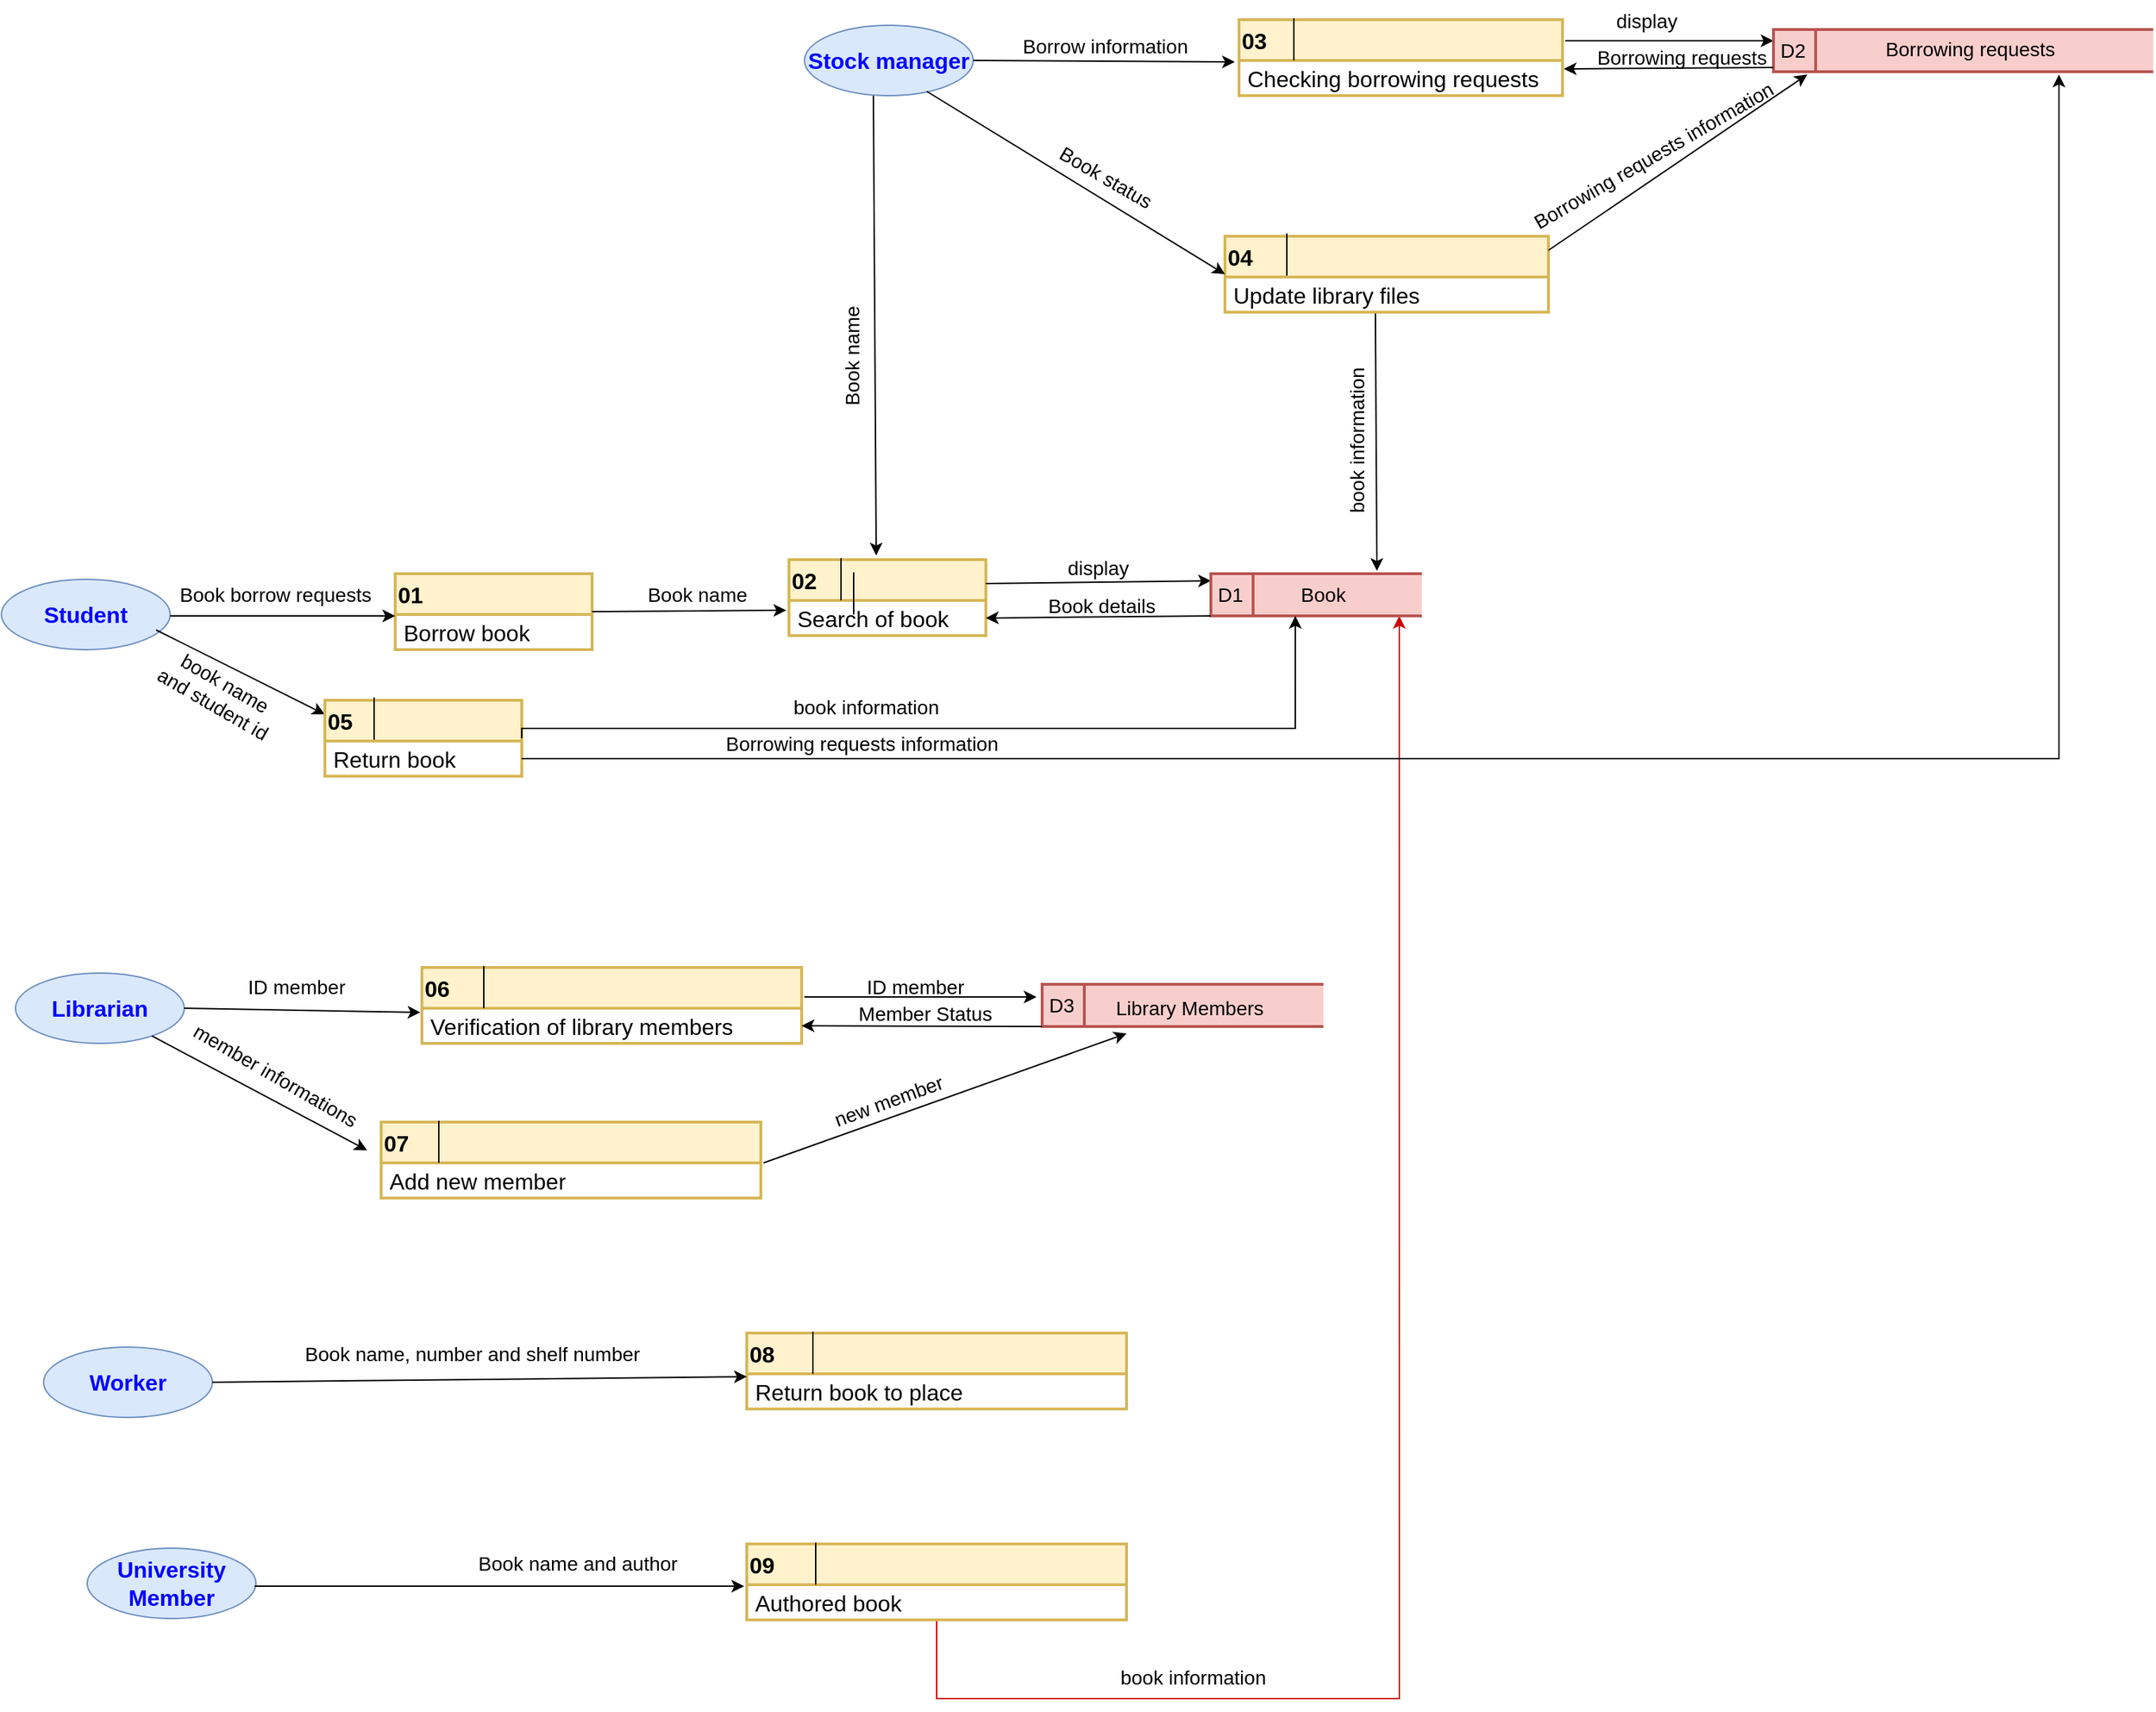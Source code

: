 <mxfile version="20.5.0" type="github">
  <diagram id="XyeKN5yPTKEU7CAuoB9q" name="Page-1">
    <mxGraphModel dx="1038" dy="1636" grid="1" gridSize="10" guides="1" tooltips="1" connect="1" arrows="1" fold="1" page="1" pageScale="1" pageWidth="850" pageHeight="1100" math="0" shadow="0">
      <root>
        <mxCell id="0" />
        <mxCell id="1" parent="0" />
        <mxCell id="4pyHOXLh5STAHHVh2ZcR-1" value="" style="endArrow=classic;html=1;rounded=0;fontSize=14;fontColor=#000000;exitX=0.5;exitY=1;exitDx=0;exitDy=0;entryX=0.893;entryY=1;entryDx=0;entryDy=0;entryPerimeter=0;edgeStyle=orthogonalEdgeStyle;strokeColor=#CC0000;" edge="1" parent="1" source="4pyHOXLh5STAHHVh2ZcR-69" target="4pyHOXLh5STAHHVh2ZcR-21">
          <mxGeometry width="50" height="50" relative="1" as="geometry">
            <mxPoint x="780" y="910" as="sourcePoint" />
            <mxPoint x="830" y="860" as="targetPoint" />
            <Array as="points">
              <mxPoint x="685" y="880" />
              <mxPoint x="1014" y="880" />
            </Array>
          </mxGeometry>
        </mxCell>
        <mxCell id="4pyHOXLh5STAHHVh2ZcR-2" value="&lt;b&gt;&lt;font style=&quot;font-size: 16px;&quot; color=&quot;#0000FF&quot;&gt;Student&lt;/font&gt;&lt;/b&gt;" style="ellipse;whiteSpace=wrap;html=1;fillColor=#dae8fc;strokeColor=#6c8ebf;" vertex="1" parent="1">
          <mxGeometry x="20" y="84" width="120" height="50" as="geometry" />
        </mxCell>
        <mxCell id="4pyHOXLh5STAHHVh2ZcR-3" value="&lt;b&gt;&lt;font style=&quot;font-size: 16px;&quot; color=&quot;#0000FF&quot;&gt;Stock manager&lt;/font&gt;&lt;/b&gt;" style="ellipse;whiteSpace=wrap;html=1;fillColor=#dae8fc;strokeColor=#6c8ebf;" vertex="1" parent="1">
          <mxGeometry x="591" y="-310" width="120" height="50" as="geometry" />
        </mxCell>
        <mxCell id="4pyHOXLh5STAHHVh2ZcR-4" value="&lt;b&gt;&lt;font style=&quot;font-size: 16px;&quot; color=&quot;#0000FF&quot;&gt;University Member&lt;/font&gt;&lt;/b&gt;" style="ellipse;whiteSpace=wrap;html=1;fillColor=#dae8fc;strokeColor=#6c8ebf;" vertex="1" parent="1">
          <mxGeometry x="81" y="773" width="120" height="50" as="geometry" />
        </mxCell>
        <mxCell id="4pyHOXLh5STAHHVh2ZcR-5" value="&lt;b&gt;&lt;font style=&quot;font-size: 16px;&quot; color=&quot;#0000FF&quot;&gt;Librarian&lt;/font&gt;&lt;/b&gt;" style="ellipse;whiteSpace=wrap;html=1;fillColor=#dae8fc;strokeColor=#6c8ebf;" vertex="1" parent="1">
          <mxGeometry x="30" y="364" width="120" height="50" as="geometry" />
        </mxCell>
        <mxCell id="4pyHOXLh5STAHHVh2ZcR-6" value="&lt;b&gt;&lt;font style=&quot;font-size: 16px;&quot; color=&quot;#0000FF&quot;&gt;Worker&lt;br&gt;&lt;/font&gt;&lt;/b&gt;" style="ellipse;whiteSpace=wrap;html=1;fillColor=#dae8fc;strokeColor=#6c8ebf;" vertex="1" parent="1">
          <mxGeometry x="50" y="630" width="120" height="50" as="geometry" />
        </mxCell>
        <mxCell id="4pyHOXLh5STAHHVh2ZcR-7" value="&lt;div align=&quot;left&quot;&gt;01&lt;/div&gt;" style="swimlane;fontStyle=1;align=left;verticalAlign=middle;childLayout=stackLayout;horizontal=1;startSize=29;horizontalStack=0;resizeParent=1;resizeParentMax=0;resizeLast=0;collapsible=0;marginBottom=0;html=1;fontSize=16;strokeWidth=2;fillColor=#fff2cc;strokeColor=#d6b656;" vertex="1" parent="1">
          <mxGeometry x="300" y="80" width="140" height="54" as="geometry" />
        </mxCell>
        <mxCell id="4pyHOXLh5STAHHVh2ZcR-8" value="&lt;div&gt;&lt;font color=&quot;#000000&quot;&gt;Borrow book&lt;/font&gt;&lt;/div&gt;" style="text;html=1;strokeColor=none;fillColor=none;align=left;verticalAlign=middle;spacingLeft=4;spacingRight=4;overflow=hidden;rotatable=0;points=[[0,0.5],[1,0.5]];portConstraint=eastwest;fontSize=16;fontColor=#0000FF;" vertex="1" parent="4pyHOXLh5STAHHVh2ZcR-7">
          <mxGeometry y="29" width="140" height="25" as="geometry" />
        </mxCell>
        <mxCell id="4pyHOXLh5STAHHVh2ZcR-9" value="" style="endArrow=classic;html=1;rounded=0;fontSize=16;fontColor=#0000FF;" edge="1" parent="1">
          <mxGeometry width="50" height="50" relative="1" as="geometry">
            <mxPoint x="140" y="110" as="sourcePoint" />
            <mxPoint x="300" y="110" as="targetPoint" />
          </mxGeometry>
        </mxCell>
        <mxCell id="4pyHOXLh5STAHHVh2ZcR-10" value="Book borrow requests" style="text;html=1;strokeColor=none;fillColor=none;align=center;verticalAlign=middle;whiteSpace=wrap;rounded=0;strokeWidth=2;fontSize=14;fontColor=#000000;" vertex="1" parent="1">
          <mxGeometry x="130" y="80" width="170" height="30" as="geometry" />
        </mxCell>
        <mxCell id="4pyHOXLh5STAHHVh2ZcR-11" value="" style="endArrow=classic;html=1;rounded=0;fontSize=14;fontColor=#000000;" edge="1" parent="1">
          <mxGeometry width="50" height="50" relative="1" as="geometry">
            <mxPoint x="130" y="120" as="sourcePoint" />
            <mxPoint x="250" y="180" as="targetPoint" />
          </mxGeometry>
        </mxCell>
        <mxCell id="4pyHOXLh5STAHHVh2ZcR-12" value="&lt;div align=&quot;left&quot;&gt;05&lt;/div&gt;" style="swimlane;fontStyle=1;align=left;verticalAlign=middle;childLayout=stackLayout;horizontal=1;startSize=29;horizontalStack=0;resizeParent=1;resizeParentMax=0;resizeLast=0;collapsible=0;marginBottom=0;html=1;fontSize=16;strokeWidth=2;fillColor=#fff2cc;strokeColor=#d6b656;" vertex="1" parent="1">
          <mxGeometry x="250" y="170" width="140" height="54" as="geometry" />
        </mxCell>
        <mxCell id="4pyHOXLh5STAHHVh2ZcR-13" value="&lt;div&gt;&lt;font color=&quot;#000000&quot;&gt;Return book&lt;/font&gt;&lt;/div&gt;" style="text;html=1;strokeColor=none;fillColor=none;align=left;verticalAlign=middle;spacingLeft=4;spacingRight=4;overflow=hidden;rotatable=0;points=[[0,0.5],[1,0.5]];portConstraint=eastwest;fontSize=16;fontColor=#0000FF;" vertex="1" parent="4pyHOXLh5STAHHVh2ZcR-12">
          <mxGeometry y="29" width="140" height="25" as="geometry" />
        </mxCell>
        <mxCell id="4pyHOXLh5STAHHVh2ZcR-14" value="&lt;div align=&quot;left&quot;&gt;02&lt;/div&gt;" style="swimlane;fontStyle=1;align=left;verticalAlign=middle;childLayout=stackLayout;horizontal=1;startSize=29;horizontalStack=0;resizeParent=1;resizeParentMax=0;resizeLast=0;collapsible=0;marginBottom=0;html=1;fontSize=16;strokeWidth=2;fillColor=#fff2cc;strokeColor=#d6b656;" vertex="1" parent="1">
          <mxGeometry x="580" y="70" width="140" height="54" as="geometry" />
        </mxCell>
        <mxCell id="4pyHOXLh5STAHHVh2ZcR-15" value="&lt;div&gt;&lt;font color=&quot;#000000&quot;&gt;Search of book&lt;/font&gt;&lt;/div&gt;" style="text;html=1;strokeColor=none;fillColor=none;align=left;verticalAlign=middle;spacingLeft=4;spacingRight=4;overflow=hidden;rotatable=0;points=[[0,0.5],[1,0.5]];portConstraint=eastwest;fontSize=16;fontColor=#0000FF;" vertex="1" parent="4pyHOXLh5STAHHVh2ZcR-14">
          <mxGeometry y="29" width="140" height="25" as="geometry" />
        </mxCell>
        <mxCell id="4pyHOXLh5STAHHVh2ZcR-16" value="" style="endArrow=classic;html=1;rounded=0;fontSize=14;fontColor=#000000;entryX=-0.014;entryY=0.28;entryDx=0;entryDy=0;exitX=1;exitY=0.5;exitDx=0;exitDy=0;entryPerimeter=0;" edge="1" parent="1" source="4pyHOXLh5STAHHVh2ZcR-7" target="4pyHOXLh5STAHHVh2ZcR-15">
          <mxGeometry width="50" height="50" relative="1" as="geometry">
            <mxPoint x="440" y="120" as="sourcePoint" />
            <mxPoint x="490" y="70" as="targetPoint" />
          </mxGeometry>
        </mxCell>
        <mxCell id="4pyHOXLh5STAHHVh2ZcR-17" value="Book name" style="text;html=1;strokeColor=none;fillColor=none;align=center;verticalAlign=middle;whiteSpace=wrap;rounded=0;strokeWidth=2;fontSize=14;fontColor=#000000;" vertex="1" parent="1">
          <mxGeometry x="470" y="80" width="90" height="30" as="geometry" />
        </mxCell>
        <mxCell id="4pyHOXLh5STAHHVh2ZcR-18" value="" style="endArrow=classic;html=1;rounded=0;fontSize=14;fontColor=#000000;entryX=0.443;entryY=-0.056;entryDx=0;entryDy=0;entryPerimeter=0;" edge="1" parent="1" target="4pyHOXLh5STAHHVh2ZcR-14">
          <mxGeometry width="50" height="50" relative="1" as="geometry">
            <mxPoint x="640" y="-260" as="sourcePoint" />
            <mxPoint x="480" y="-20" as="targetPoint" />
          </mxGeometry>
        </mxCell>
        <mxCell id="4pyHOXLh5STAHHVh2ZcR-19" value="" style="endArrow=classic;html=1;rounded=0;fontSize=14;fontColor=#000000;entryX=0;entryY=0.5;entryDx=0;entryDy=0;exitX=1;exitY=0.5;exitDx=0;exitDy=0;" edge="1" parent="1">
          <mxGeometry width="50" height="50" relative="1" as="geometry">
            <mxPoint x="720" y="87" as="sourcePoint" />
            <mxPoint x="880" y="85" as="targetPoint" />
          </mxGeometry>
        </mxCell>
        <mxCell id="4pyHOXLh5STAHHVh2ZcR-20" value="Book name" style="text;html=1;strokeColor=none;fillColor=none;align=center;verticalAlign=middle;whiteSpace=wrap;rounded=0;strokeWidth=2;fontSize=14;fontColor=#000000;rotation=-90;" vertex="1" parent="1">
          <mxGeometry x="580" y="-90" width="90" height="30" as="geometry" />
        </mxCell>
        <mxCell id="4pyHOXLh5STAHHVh2ZcR-21" value="D1" style="html=1;dashed=0;whitespace=wrap;shape=mxgraph.dfd.dataStoreID;align=left;spacingLeft=3;points=[[0,0],[0.5,0],[1,0],[0,0.5],[1,0.5],[0,1],[0.5,1],[1,1]];strokeWidth=2;fontSize=14;fillColor=#f8cecc;strokeColor=#b85450;" vertex="1" parent="1">
          <mxGeometry x="880" y="80" width="150" height="30" as="geometry" />
        </mxCell>
        <mxCell id="4pyHOXLh5STAHHVh2ZcR-22" value="Book" style="text;html=1;strokeColor=none;fillColor=none;align=center;verticalAlign=middle;whiteSpace=wrap;rounded=0;strokeWidth=2;fontSize=14;fontColor=#000000;" vertex="1" parent="1">
          <mxGeometry x="930" y="80" width="60" height="30" as="geometry" />
        </mxCell>
        <mxCell id="4pyHOXLh5STAHHVh2ZcR-23" value="display" style="text;html=1;strokeColor=none;fillColor=none;align=center;verticalAlign=middle;whiteSpace=wrap;rounded=0;strokeWidth=2;fontSize=14;fontColor=#000000;" vertex="1" parent="1">
          <mxGeometry x="770" y="61" width="60" height="30" as="geometry" />
        </mxCell>
        <mxCell id="4pyHOXLh5STAHHVh2ZcR-24" value="book name and student id" style="text;html=1;strokeColor=none;fillColor=none;align=center;verticalAlign=middle;whiteSpace=wrap;rounded=0;strokeWidth=2;fontSize=14;fontColor=#000000;rotation=30;" vertex="1" parent="1">
          <mxGeometry x="130" y="150" width="90" height="30" as="geometry" />
        </mxCell>
        <mxCell id="4pyHOXLh5STAHHVh2ZcR-25" value="&lt;div align=&quot;left&quot;&gt;03&lt;/div&gt;" style="swimlane;fontStyle=1;align=left;verticalAlign=middle;childLayout=stackLayout;horizontal=1;startSize=29;horizontalStack=0;resizeParent=1;resizeParentMax=0;resizeLast=0;collapsible=0;marginBottom=0;html=1;fontSize=16;strokeWidth=2;fillColor=#fff2cc;strokeColor=#d6b656;" vertex="1" parent="1">
          <mxGeometry x="900" y="-314" width="230" height="54" as="geometry" />
        </mxCell>
        <mxCell id="4pyHOXLh5STAHHVh2ZcR-26" value="&lt;font color=&quot;#000000&quot;&gt;Checking borrowing requests&lt;/font&gt;" style="text;html=1;strokeColor=none;fillColor=none;align=left;verticalAlign=middle;spacingLeft=4;spacingRight=4;overflow=hidden;rotatable=0;points=[[0,0.5],[1,0.5]];portConstraint=eastwest;fontSize=16;fontColor=#0000FF;" vertex="1" parent="4pyHOXLh5STAHHVh2ZcR-25">
          <mxGeometry y="29" width="230" height="25" as="geometry" />
        </mxCell>
        <mxCell id="4pyHOXLh5STAHHVh2ZcR-74" value="" style="endArrow=none;html=1;rounded=0;" edge="1" parent="4pyHOXLh5STAHHVh2ZcR-25">
          <mxGeometry width="50" height="50" relative="1" as="geometry">
            <mxPoint x="39" y="29" as="sourcePoint" />
            <mxPoint x="39" y="-1" as="targetPoint" />
          </mxGeometry>
        </mxCell>
        <mxCell id="4pyHOXLh5STAHHVh2ZcR-27" value="" style="endArrow=classic;html=1;rounded=0;fontSize=14;fontColor=#000000;entryX=-0.013;entryY=0.04;entryDx=0;entryDy=0;exitX=1;exitY=0.5;exitDx=0;exitDy=0;entryPerimeter=0;" edge="1" parent="1" source="4pyHOXLh5STAHHVh2ZcR-3" target="4pyHOXLh5STAHHVh2ZcR-26">
          <mxGeometry width="50" height="50" relative="1" as="geometry">
            <mxPoint x="790" y="-240" as="sourcePoint" />
            <mxPoint x="840" y="-290" as="targetPoint" />
          </mxGeometry>
        </mxCell>
        <mxCell id="4pyHOXLh5STAHHVh2ZcR-28" value="Borrow information" style="text;html=1;strokeColor=none;fillColor=none;align=center;verticalAlign=middle;whiteSpace=wrap;rounded=0;strokeWidth=2;fontSize=14;fontColor=#000000;" vertex="1" parent="1">
          <mxGeometry x="720" y="-310" width="170" height="30" as="geometry" />
        </mxCell>
        <mxCell id="4pyHOXLh5STAHHVh2ZcR-29" value="" style="endArrow=classic;html=1;fontFamily=Helvetica;fontSize=14;fontColor=#000000;align=center;strokeColor=default;" edge="1" parent="1">
          <mxGeometry width="50" height="50" relative="1" as="geometry">
            <mxPoint x="1132.07" y="-299" as="sourcePoint" />
            <mxPoint x="1280" y="-299" as="targetPoint" />
          </mxGeometry>
        </mxCell>
        <mxCell id="4pyHOXLh5STAHHVh2ZcR-30" value="display" style="text;html=1;strokeColor=none;fillColor=none;align=center;verticalAlign=middle;whiteSpace=wrap;rounded=0;strokeWidth=2;fontSize=14;fontColor=#000000;" vertex="1" parent="1">
          <mxGeometry x="1160" y="-328" width="60" height="30" as="geometry" />
        </mxCell>
        <mxCell id="4pyHOXLh5STAHHVh2ZcR-31" value="D2" style="html=1;dashed=0;whitespace=wrap;shape=mxgraph.dfd.dataStoreID;align=left;spacingLeft=3;points=[[0,0],[0.5,0],[1,0],[0,0.5],[1,0.5],[0,1],[0.5,1],[1,1]];strokeWidth=2;fontSize=14;fillColor=#f8cecc;strokeColor=#b85450;" vertex="1" parent="1">
          <mxGeometry x="1280" y="-307" width="270" height="30" as="geometry" />
        </mxCell>
        <mxCell id="4pyHOXLh5STAHHVh2ZcR-32" value="&lt;font color=&quot;#000000&quot;&gt;Borrowing requests&lt;/font&gt;" style="text;html=1;strokeColor=none;fillColor=none;align=center;verticalAlign=middle;whiteSpace=wrap;rounded=0;strokeWidth=2;fontSize=14;fontColor=#000000;" vertex="1" parent="1">
          <mxGeometry x="1330" y="-308" width="180" height="30" as="geometry" />
        </mxCell>
        <mxCell id="4pyHOXLh5STAHHVh2ZcR-33" value="&lt;div align=&quot;left&quot;&gt;04&lt;/div&gt;" style="swimlane;fontStyle=1;align=left;verticalAlign=middle;childLayout=stackLayout;horizontal=1;startSize=29;horizontalStack=0;resizeParent=1;resizeParentMax=0;resizeLast=0;collapsible=0;marginBottom=0;html=1;fontSize=16;strokeWidth=2;fillColor=#fff2cc;strokeColor=#d6b656;" vertex="1" parent="1">
          <mxGeometry x="890" y="-160" width="230" height="54" as="geometry" />
        </mxCell>
        <mxCell id="4pyHOXLh5STAHHVh2ZcR-34" value="&lt;font color=&quot;#000000&quot;&gt;Update library files&lt;/font&gt;" style="text;html=1;strokeColor=none;fillColor=none;align=left;verticalAlign=middle;spacingLeft=4;spacingRight=4;overflow=hidden;rotatable=0;points=[[0,0.5],[1,0.5]];portConstraint=eastwest;fontSize=16;fontColor=#0000FF;" vertex="1" parent="4pyHOXLh5STAHHVh2ZcR-33">
          <mxGeometry y="29" width="230" height="25" as="geometry" />
        </mxCell>
        <mxCell id="4pyHOXLh5STAHHVh2ZcR-35" value="" style="endArrow=classic;html=1;rounded=0;fontSize=14;fontColor=#000000;entryX=0;entryY=0.5;entryDx=0;entryDy=0;exitX=0.725;exitY=0.94;exitDx=0;exitDy=0;exitPerimeter=0;" edge="1" parent="1" source="4pyHOXLh5STAHHVh2ZcR-3" target="4pyHOXLh5STAHHVh2ZcR-33">
          <mxGeometry width="50" height="50" relative="1" as="geometry">
            <mxPoint x="780" y="-170" as="sourcePoint" />
            <mxPoint x="830" y="-220" as="targetPoint" />
          </mxGeometry>
        </mxCell>
        <mxCell id="4pyHOXLh5STAHHVh2ZcR-36" value="Book status " style="text;html=1;strokeColor=none;fillColor=none;align=center;verticalAlign=middle;whiteSpace=wrap;rounded=0;strokeWidth=2;fontSize=14;fontColor=#000000;rotation=30;" vertex="1" parent="1">
          <mxGeometry x="735.5" y="-217" width="139" height="30" as="geometry" />
        </mxCell>
        <mxCell id="4pyHOXLh5STAHHVh2ZcR-37" value="" style="endArrow=classic;html=1;rounded=0;fontSize=14;fontColor=#000000;entryX=0.089;entryY=1.067;entryDx=0;entryDy=0;entryPerimeter=0;" edge="1" parent="1" target="4pyHOXLh5STAHHVh2ZcR-31">
          <mxGeometry width="50" height="50" relative="1" as="geometry">
            <mxPoint x="1120" y="-150" as="sourcePoint" />
            <mxPoint x="1170" y="-200" as="targetPoint" />
          </mxGeometry>
        </mxCell>
        <mxCell id="4pyHOXLh5STAHHVh2ZcR-38" value="" style="endArrow=classic;html=1;rounded=0;fontSize=14;fontColor=#000000;exitX=0.465;exitY=1.04;exitDx=0;exitDy=0;exitPerimeter=0;entryX=0.787;entryY=-0.067;entryDx=0;entryDy=0;entryPerimeter=0;" edge="1" parent="1" source="4pyHOXLh5STAHHVh2ZcR-34" target="4pyHOXLh5STAHHVh2ZcR-21">
          <mxGeometry width="50" height="50" relative="1" as="geometry">
            <mxPoint x="840" as="sourcePoint" />
            <mxPoint x="890" y="-50" as="targetPoint" />
          </mxGeometry>
        </mxCell>
        <mxCell id="4pyHOXLh5STAHHVh2ZcR-39" value="&lt;font color=&quot;#000000&quot;&gt;Borrowing requests &lt;/font&gt;information " style="text;html=1;strokeColor=none;fillColor=none;align=center;verticalAlign=middle;whiteSpace=wrap;rounded=0;strokeWidth=2;fontSize=14;fontColor=#000000;rotation=-30;" vertex="1" parent="1">
          <mxGeometry x="1095.5" y="-237" width="197.5" height="40" as="geometry" />
        </mxCell>
        <mxCell id="4pyHOXLh5STAHHVh2ZcR-40" value="book information " style="text;html=1;strokeColor=none;fillColor=none;align=center;verticalAlign=middle;whiteSpace=wrap;rounded=0;strokeWidth=2;fontSize=14;fontColor=#000000;rotation=0;" vertex="1" parent="1">
          <mxGeometry x="570" y="160" width="130" height="30" as="geometry" />
        </mxCell>
        <mxCell id="4pyHOXLh5STAHHVh2ZcR-41" value="" style="endArrow=classic;html=1;rounded=0;fontSize=14;fontColor=#000000;entryX=1.004;entryY=0.24;entryDx=0;entryDy=0;entryPerimeter=0;" edge="1" parent="1" target="4pyHOXLh5STAHHVh2ZcR-26">
          <mxGeometry width="50" height="50" relative="1" as="geometry">
            <mxPoint x="1280" y="-280" as="sourcePoint" />
            <mxPoint x="1190" y="-270" as="targetPoint" />
          </mxGeometry>
        </mxCell>
        <mxCell id="4pyHOXLh5STAHHVh2ZcR-42" value="&lt;font color=&quot;#000000&quot;&gt;Borrowing request&lt;/font&gt;s" style="text;html=1;strokeColor=none;fillColor=none;align=center;verticalAlign=middle;whiteSpace=wrap;rounded=0;strokeWidth=2;fontSize=14;fontColor=#000000;" vertex="1" parent="1">
          <mxGeometry x="1140" y="-302" width="150" height="30" as="geometry" />
        </mxCell>
        <mxCell id="4pyHOXLh5STAHHVh2ZcR-43" value="" style="endArrow=classic;html=1;rounded=0;fontSize=14;fontColor=#000000;exitX=0;exitY=1;exitDx=0;exitDy=0;entryX=1;entryY=0.5;entryDx=0;entryDy=0;" edge="1" parent="1" source="4pyHOXLh5STAHHVh2ZcR-21" target="4pyHOXLh5STAHHVh2ZcR-15">
          <mxGeometry width="50" height="50" relative="1" as="geometry">
            <mxPoint x="750" y="180" as="sourcePoint" />
            <mxPoint x="800" y="130" as="targetPoint" />
          </mxGeometry>
        </mxCell>
        <mxCell id="4pyHOXLh5STAHHVh2ZcR-44" value="Book details" style="text;html=1;strokeColor=none;fillColor=none;align=center;verticalAlign=middle;whiteSpace=wrap;rounded=0;strokeWidth=2;fontSize=14;fontColor=#000000;" vertex="1" parent="1">
          <mxGeometry x="760" y="88" width="85" height="30" as="geometry" />
        </mxCell>
        <mxCell id="4pyHOXLh5STAHHVh2ZcR-45" value="" style="endArrow=classic;html=1;rounded=0;fontSize=14;fontColor=#000000;entryX=0.167;entryY=1;entryDx=0;entryDy=0;entryPerimeter=0;exitX=1;exitY=0.5;exitDx=0;exitDy=0;edgeStyle=orthogonalEdgeStyle;" edge="1" parent="1" source="4pyHOXLh5STAHHVh2ZcR-12" target="4pyHOXLh5STAHHVh2ZcR-22">
          <mxGeometry width="50" height="50" relative="1" as="geometry">
            <mxPoint x="400" y="230" as="sourcePoint" />
            <mxPoint x="940" y="120" as="targetPoint" />
            <Array as="points">
              <mxPoint x="390" y="190" />
              <mxPoint x="940" y="190" />
            </Array>
          </mxGeometry>
        </mxCell>
        <mxCell id="4pyHOXLh5STAHHVh2ZcR-46" value="book information " style="text;html=1;strokeColor=none;fillColor=none;align=center;verticalAlign=middle;whiteSpace=wrap;rounded=0;strokeWidth=2;fontSize=14;fontColor=#000000;rotation=-90;" vertex="1" parent="1">
          <mxGeometry x="919" y="-30" width="130" height="30" as="geometry" />
        </mxCell>
        <mxCell id="4pyHOXLh5STAHHVh2ZcR-47" value="" style="endArrow=classic;html=1;rounded=0;fontSize=14;fontColor=#000000;entryX=0.85;entryY=1.1;entryDx=0;entryDy=0;entryPerimeter=0;exitX=1;exitY=0.5;exitDx=0;exitDy=0;edgeStyle=orthogonalEdgeStyle;" edge="1" parent="1" source="4pyHOXLh5STAHHVh2ZcR-13" target="4pyHOXLh5STAHHVh2ZcR-32">
          <mxGeometry width="50" height="50" relative="1" as="geometry">
            <mxPoint x="560" y="290" as="sourcePoint" />
            <mxPoint x="610" y="240" as="targetPoint" />
          </mxGeometry>
        </mxCell>
        <mxCell id="4pyHOXLh5STAHHVh2ZcR-48" value="&lt;font color=&quot;#000000&quot;&gt;Borrowing requests &lt;/font&gt;information " style="text;html=1;strokeColor=none;fillColor=none;align=center;verticalAlign=middle;whiteSpace=wrap;rounded=0;strokeWidth=2;fontSize=14;fontColor=#000000;rotation=0;" vertex="1" parent="1">
          <mxGeometry x="447" y="186" width="370" height="30" as="geometry" />
        </mxCell>
        <mxCell id="4pyHOXLh5STAHHVh2ZcR-49" value="&lt;div align=&quot;left&quot;&gt;06&lt;/div&gt;" style="swimlane;fontStyle=1;align=left;verticalAlign=middle;childLayout=stackLayout;horizontal=1;startSize=29;horizontalStack=0;resizeParent=1;resizeParentMax=0;resizeLast=0;collapsible=0;marginBottom=0;html=1;fontSize=16;strokeWidth=2;fillColor=#fff2cc;strokeColor=#d6b656;" vertex="1" parent="1">
          <mxGeometry x="319" y="360" width="270" height="54" as="geometry" />
        </mxCell>
        <mxCell id="4pyHOXLh5STAHHVh2ZcR-50" value="&lt;font color=&quot;#000000&quot;&gt;Verification of library members&lt;/font&gt;" style="text;html=1;strokeColor=none;fillColor=none;align=left;verticalAlign=middle;spacingLeft=4;spacingRight=4;overflow=hidden;rotatable=0;points=[[0,0.5],[1,0.5]];portConstraint=eastwest;fontSize=16;fontColor=#0000FF;" vertex="1" parent="4pyHOXLh5STAHHVh2ZcR-49">
          <mxGeometry y="29" width="270" height="25" as="geometry" />
        </mxCell>
        <mxCell id="4pyHOXLh5STAHHVh2ZcR-51" value="" style="endArrow=classic;html=1;rounded=0;fontSize=14;fontColor=#000000;exitX=1;exitY=0.5;exitDx=0;exitDy=0;entryX=-0.004;entryY=0.12;entryDx=0;entryDy=0;entryPerimeter=0;" edge="1" parent="1" source="4pyHOXLh5STAHHVh2ZcR-5" target="4pyHOXLh5STAHHVh2ZcR-50">
          <mxGeometry width="50" height="50" relative="1" as="geometry">
            <mxPoint x="190" y="410" as="sourcePoint" />
            <mxPoint x="310" y="390" as="targetPoint" />
          </mxGeometry>
        </mxCell>
        <mxCell id="4pyHOXLh5STAHHVh2ZcR-52" value="&lt;font color=&quot;#000000&quot;&gt;ID member&lt;/font&gt;" style="text;html=1;strokeColor=none;fillColor=none;align=center;verticalAlign=middle;whiteSpace=wrap;rounded=0;strokeWidth=2;fontSize=14;fontColor=#000000;" vertex="1" parent="1">
          <mxGeometry x="170" y="359" width="120" height="30" as="geometry" />
        </mxCell>
        <mxCell id="4pyHOXLh5STAHHVh2ZcR-53" value="&lt;div align=&quot;left&quot;&gt;D3&lt;/div&gt;" style="html=1;dashed=0;whitespace=wrap;shape=mxgraph.dfd.dataStoreID;align=left;spacingLeft=3;points=[[0,0],[0.5,0],[1,0],[0,0.5],[1,0.5],[0,1],[0.5,1],[1,1]];strokeWidth=2;fontSize=14;fillColor=#f8cecc;strokeColor=#b85450;" vertex="1" parent="1">
          <mxGeometry x="760" y="372" width="200" height="30" as="geometry" />
        </mxCell>
        <mxCell id="4pyHOXLh5STAHHVh2ZcR-54" value="&lt;font color=&quot;#000000&quot;&gt;Library Members&lt;/font&gt;" style="text;html=1;strokeColor=none;fillColor=none;align=center;verticalAlign=middle;whiteSpace=wrap;rounded=0;strokeWidth=2;fontSize=14;fontColor=#000000;" vertex="1" parent="1">
          <mxGeometry x="790" y="374" width="150" height="30" as="geometry" />
        </mxCell>
        <mxCell id="4pyHOXLh5STAHHVh2ZcR-55" value="" style="endArrow=classic;html=1;rounded=0;fontSize=14;fontColor=#000000;entryX=-0.02;entryY=0.3;entryDx=0;entryDy=0;entryPerimeter=0;exitX=1.007;exitY=0.389;exitDx=0;exitDy=0;exitPerimeter=0;" edge="1" parent="1" source="4pyHOXLh5STAHHVh2ZcR-49" target="4pyHOXLh5STAHHVh2ZcR-53">
          <mxGeometry width="50" height="50" relative="1" as="geometry">
            <mxPoint x="650" y="420" as="sourcePoint" />
            <mxPoint x="700" y="370" as="targetPoint" />
          </mxGeometry>
        </mxCell>
        <mxCell id="4pyHOXLh5STAHHVh2ZcR-56" value="&lt;font color=&quot;#000000&quot;&gt;ID member&lt;/font&gt;" style="text;html=1;strokeColor=none;fillColor=none;align=center;verticalAlign=middle;whiteSpace=wrap;rounded=0;strokeWidth=2;fontSize=14;fontColor=#000000;" vertex="1" parent="1">
          <mxGeometry x="610" y="359" width="120" height="30" as="geometry" />
        </mxCell>
        <mxCell id="4pyHOXLh5STAHHVh2ZcR-57" value="" style="endArrow=classic;html=1;rounded=0;fontSize=14;fontColor=#000000;exitX=0;exitY=1;exitDx=0;exitDy=0;entryX=1;entryY=0.5;entryDx=0;entryDy=0;" edge="1" parent="1" source="4pyHOXLh5STAHHVh2ZcR-53" target="4pyHOXLh5STAHHVh2ZcR-50">
          <mxGeometry width="50" height="50" relative="1" as="geometry">
            <mxPoint x="630" y="470" as="sourcePoint" />
            <mxPoint x="680" y="420" as="targetPoint" />
          </mxGeometry>
        </mxCell>
        <mxCell id="4pyHOXLh5STAHHVh2ZcR-58" value="Member Status" style="text;html=1;strokeColor=none;fillColor=none;align=center;verticalAlign=middle;whiteSpace=wrap;rounded=0;strokeWidth=2;fontSize=14;fontColor=#000000;" vertex="1" parent="1">
          <mxGeometry x="572" y="378" width="210" height="30" as="geometry" />
        </mxCell>
        <mxCell id="4pyHOXLh5STAHHVh2ZcR-59" value="" style="endArrow=classic;html=1;rounded=0;fontSize=14;fontColor=#000000;" edge="1" parent="1" source="4pyHOXLh5STAHHVh2ZcR-5">
          <mxGeometry width="50" height="50" relative="1" as="geometry">
            <mxPoint x="230" y="520" as="sourcePoint" />
            <mxPoint x="280" y="490" as="targetPoint" />
          </mxGeometry>
        </mxCell>
        <mxCell id="4pyHOXLh5STAHHVh2ZcR-60" value="member informations" style="text;html=1;strokeColor=none;fillColor=none;align=center;verticalAlign=middle;whiteSpace=wrap;rounded=0;strokeWidth=2;fontSize=14;fontColor=#000000;rotation=30;" vertex="1" parent="1">
          <mxGeometry x="130" y="422" width="170" height="30" as="geometry" />
        </mxCell>
        <mxCell id="4pyHOXLh5STAHHVh2ZcR-61" value="&lt;div align=&quot;left&quot;&gt;07&lt;/div&gt;" style="swimlane;fontStyle=1;align=left;verticalAlign=middle;childLayout=stackLayout;horizontal=1;startSize=29;horizontalStack=0;resizeParent=1;resizeParentMax=0;resizeLast=0;collapsible=0;marginBottom=0;html=1;fontSize=16;strokeWidth=2;fillColor=#fff2cc;strokeColor=#d6b656;" vertex="1" parent="1">
          <mxGeometry x="290" y="470" width="270" height="54" as="geometry" />
        </mxCell>
        <mxCell id="4pyHOXLh5STAHHVh2ZcR-62" value="&lt;font color=&quot;#000000&quot;&gt;Add new member&lt;/font&gt;" style="text;html=1;strokeColor=none;fillColor=none;align=left;verticalAlign=middle;spacingLeft=4;spacingRight=4;overflow=hidden;rotatable=0;points=[[0,0.5],[1,0.5]];portConstraint=eastwest;fontSize=16;fontColor=#0000FF;" vertex="1" parent="4pyHOXLh5STAHHVh2ZcR-61">
          <mxGeometry y="29" width="270" height="25" as="geometry" />
        </mxCell>
        <mxCell id="4pyHOXLh5STAHHVh2ZcR-63" value="" style="endArrow=classic;html=1;rounded=0;fontSize=14;fontColor=#000000;entryX=0.2;entryY=1.1;entryDx=0;entryDy=0;entryPerimeter=0;exitX=1.007;exitY=0;exitDx=0;exitDy=0;exitPerimeter=0;" edge="1" parent="1" source="4pyHOXLh5STAHHVh2ZcR-62" target="4pyHOXLh5STAHHVh2ZcR-54">
          <mxGeometry width="50" height="50" relative="1" as="geometry">
            <mxPoint x="570" y="520" as="sourcePoint" />
            <mxPoint x="620" y="470" as="targetPoint" />
          </mxGeometry>
        </mxCell>
        <mxCell id="4pyHOXLh5STAHHVh2ZcR-64" value="&lt;font color=&quot;#000000&quot;&gt;new member&lt;/font&gt;" style="text;html=1;strokeColor=none;fillColor=none;align=center;verticalAlign=middle;whiteSpace=wrap;rounded=0;strokeWidth=2;fontSize=14;fontColor=#000000;rotation=-20;" vertex="1" parent="1">
          <mxGeometry x="554" y="440" width="194" height="30" as="geometry" />
        </mxCell>
        <mxCell id="4pyHOXLh5STAHHVh2ZcR-65" value="&lt;div align=&quot;left&quot;&gt;08&lt;/div&gt;" style="swimlane;fontStyle=1;align=left;verticalAlign=middle;childLayout=stackLayout;horizontal=1;startSize=29;horizontalStack=0;resizeParent=1;resizeParentMax=0;resizeLast=0;collapsible=0;marginBottom=0;html=1;fontSize=16;strokeWidth=2;fillColor=#fff2cc;strokeColor=#d6b656;" vertex="1" parent="1">
          <mxGeometry x="550" y="620" width="270" height="54" as="geometry" />
        </mxCell>
        <mxCell id="4pyHOXLh5STAHHVh2ZcR-66" value="&lt;font color=&quot;#000000&quot;&gt;Return book to place&lt;/font&gt;" style="text;html=1;strokeColor=none;fillColor=none;align=left;verticalAlign=middle;spacingLeft=4;spacingRight=4;overflow=hidden;rotatable=0;points=[[0,0.5],[1,0.5]];portConstraint=eastwest;fontSize=16;fontColor=#0000FF;" vertex="1" parent="4pyHOXLh5STAHHVh2ZcR-65">
          <mxGeometry y="29" width="270" height="25" as="geometry" />
        </mxCell>
        <mxCell id="4pyHOXLh5STAHHVh2ZcR-67" value="" style="endArrow=classic;html=1;rounded=0;fontSize=14;fontColor=#000000;entryX=0;entryY=0.08;entryDx=0;entryDy=0;entryPerimeter=0;exitX=1;exitY=0.5;exitDx=0;exitDy=0;" edge="1" parent="1" source="4pyHOXLh5STAHHVh2ZcR-6" target="4pyHOXLh5STAHHVh2ZcR-66">
          <mxGeometry width="50" height="50" relative="1" as="geometry">
            <mxPoint x="180" y="690" as="sourcePoint" />
            <mxPoint x="230" y="640" as="targetPoint" />
          </mxGeometry>
        </mxCell>
        <mxCell id="4pyHOXLh5STAHHVh2ZcR-68" value="Book name, number and shelf number" style="text;html=1;strokeColor=none;fillColor=none;align=center;verticalAlign=middle;whiteSpace=wrap;rounded=0;strokeWidth=2;fontSize=14;fontColor=#000000;" vertex="1" parent="1">
          <mxGeometry x="210" y="620" width="290" height="30" as="geometry" />
        </mxCell>
        <mxCell id="4pyHOXLh5STAHHVh2ZcR-69" value="&lt;div align=&quot;left&quot;&gt;09&lt;/div&gt;" style="swimlane;fontStyle=1;align=left;verticalAlign=middle;childLayout=stackLayout;horizontal=1;startSize=29;horizontalStack=0;resizeParent=1;resizeParentMax=0;resizeLast=0;collapsible=0;marginBottom=0;html=1;fontSize=16;strokeWidth=2;fillColor=#fff2cc;strokeColor=#d6b656;" vertex="1" parent="1">
          <mxGeometry x="550" y="770" width="270" height="54" as="geometry" />
        </mxCell>
        <mxCell id="4pyHOXLh5STAHHVh2ZcR-70" value="&lt;font color=&quot;#000000&quot;&gt;Authored book&lt;/font&gt;" style="text;html=1;strokeColor=none;fillColor=none;align=left;verticalAlign=middle;spacingLeft=4;spacingRight=4;overflow=hidden;rotatable=0;points=[[0,0.5],[1,0.5]];portConstraint=eastwest;fontSize=16;fontColor=#0000FF;" vertex="1" parent="4pyHOXLh5STAHHVh2ZcR-69">
          <mxGeometry y="29" width="270" height="25" as="geometry" />
        </mxCell>
        <mxCell id="4pyHOXLh5STAHHVh2ZcR-71" value="" style="endArrow=classic;html=1;rounded=0;fontSize=14;fontColor=#000000;entryX=-0.007;entryY=0.04;entryDx=0;entryDy=0;entryPerimeter=0;" edge="1" parent="1" target="4pyHOXLh5STAHHVh2ZcR-70">
          <mxGeometry width="50" height="50" relative="1" as="geometry">
            <mxPoint x="200" y="800" as="sourcePoint" />
            <mxPoint x="420" y="800" as="targetPoint" />
          </mxGeometry>
        </mxCell>
        <mxCell id="4pyHOXLh5STAHHVh2ZcR-72" value="Book name and author" style="text;html=1;strokeColor=none;fillColor=none;align=center;verticalAlign=middle;whiteSpace=wrap;rounded=0;strokeWidth=2;fontSize=14;fontColor=#000000;" vertex="1" parent="1">
          <mxGeometry x="340" y="769" width="180" height="30" as="geometry" />
        </mxCell>
        <mxCell id="4pyHOXLh5STAHHVh2ZcR-73" value="book information " style="text;html=1;strokeColor=none;fillColor=none;align=center;verticalAlign=middle;whiteSpace=wrap;rounded=0;strokeWidth=2;fontSize=14;fontColor=#000000;" vertex="1" parent="1">
          <mxGeometry x="790" y="850" width="155" height="30" as="geometry" />
        </mxCell>
        <mxCell id="4pyHOXLh5STAHHVh2ZcR-75" value="" style="endArrow=none;html=1;rounded=0;" edge="1" parent="1">
          <mxGeometry width="50" height="50" relative="1" as="geometry">
            <mxPoint x="934" y="-132" as="sourcePoint" />
            <mxPoint x="934" y="-162" as="targetPoint" />
          </mxGeometry>
        </mxCell>
        <mxCell id="4pyHOXLh5STAHHVh2ZcR-76" value="" style="endArrow=none;html=1;rounded=0;" edge="1" parent="1">
          <mxGeometry width="50" height="50" relative="1" as="geometry">
            <mxPoint x="363" y="389" as="sourcePoint" />
            <mxPoint x="363" y="359" as="targetPoint" />
          </mxGeometry>
        </mxCell>
        <mxCell id="4pyHOXLh5STAHHVh2ZcR-77" value="" style="endArrow=none;html=1;rounded=0;" edge="1" parent="1">
          <mxGeometry width="50" height="50" relative="1" as="geometry">
            <mxPoint x="331" y="499" as="sourcePoint" />
            <mxPoint x="331" y="469" as="targetPoint" />
          </mxGeometry>
        </mxCell>
        <mxCell id="4pyHOXLh5STAHHVh2ZcR-78" value="" style="endArrow=none;html=1;rounded=0;" edge="1" parent="1">
          <mxGeometry width="50" height="50" relative="1" as="geometry">
            <mxPoint x="597" y="649" as="sourcePoint" />
            <mxPoint x="597" y="619" as="targetPoint" />
          </mxGeometry>
        </mxCell>
        <mxCell id="4pyHOXLh5STAHHVh2ZcR-79" value="" style="endArrow=none;html=1;rounded=0;" edge="1" parent="1">
          <mxGeometry width="50" height="50" relative="1" as="geometry">
            <mxPoint x="599" y="799" as="sourcePoint" />
            <mxPoint x="599" y="769" as="targetPoint" />
          </mxGeometry>
        </mxCell>
        <mxCell id="4pyHOXLh5STAHHVh2ZcR-80" value="" style="endArrow=none;html=1;rounded=0;" edge="1" parent="1">
          <mxGeometry width="50" height="50" relative="1" as="geometry">
            <mxPoint x="285" y="198" as="sourcePoint" />
            <mxPoint x="285" y="168" as="targetPoint" />
          </mxGeometry>
        </mxCell>
        <mxCell id="4pyHOXLh5STAHHVh2ZcR-81" value="" style="endArrow=none;html=1;rounded=0;" edge="1" parent="1">
          <mxGeometry width="50" height="50" relative="1" as="geometry">
            <mxPoint x="617" y="99" as="sourcePoint" />
            <mxPoint x="617" y="69" as="targetPoint" />
          </mxGeometry>
        </mxCell>
        <mxCell id="4pyHOXLh5STAHHVh2ZcR-82" value="" style="endArrow=none;html=1;rounded=0;" edge="1" parent="1">
          <mxGeometry width="50" height="50" relative="1" as="geometry">
            <mxPoint x="626" y="109" as="sourcePoint" />
            <mxPoint x="626" y="79" as="targetPoint" />
          </mxGeometry>
        </mxCell>
      </root>
    </mxGraphModel>
  </diagram>
</mxfile>
